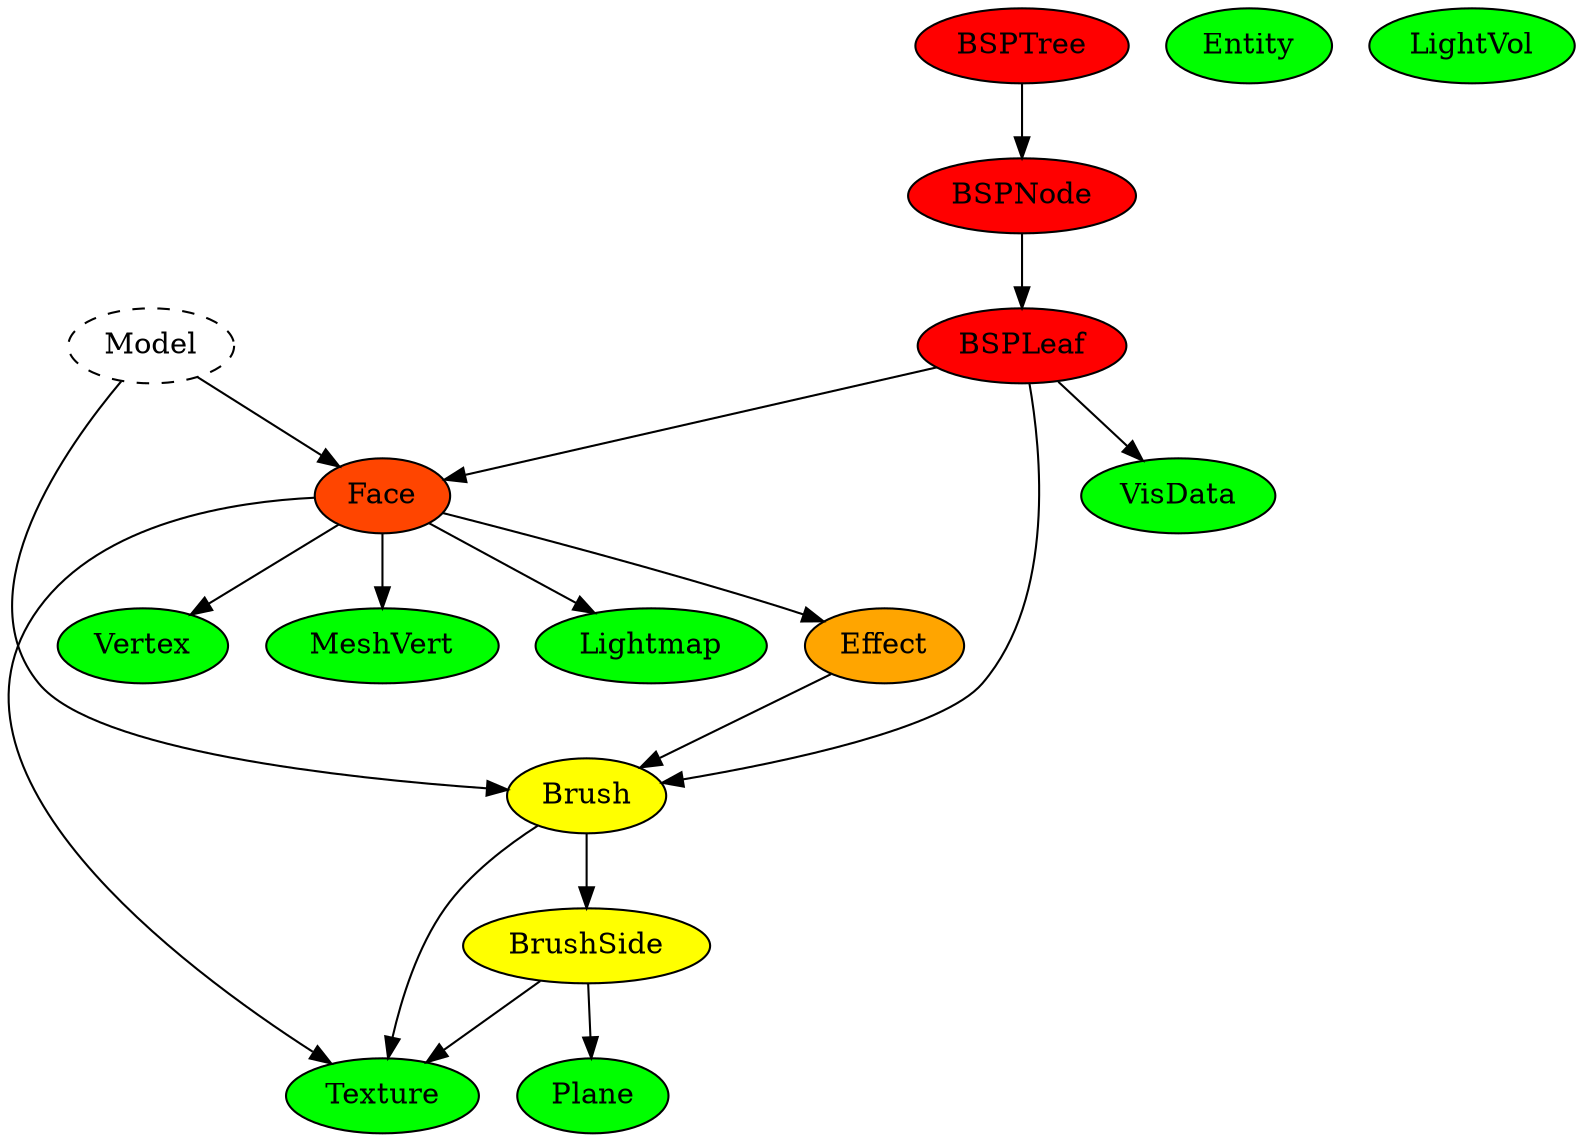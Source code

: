 digraph G {
    "Brush" -> "Texture"
    "Brush" -> "BrushSide"
    "BrushSide" -> "Plane"
    "BrushSide" -> "Texture"
    "Effect" -> "Brush"
    "Entity"
    "LightVol"
    "Face" -> "Texture"
    "Face" -> "Effect"
    "Face" -> "Vertex"
    "Face" -> "MeshVert"
    "Face" -> "Lightmap"
    "BSPTree" -> "BSPNode"
    "BSPNode" -> "BSPLeaf"
    "BSPLeaf" -> "Face"
    "BSPLeaf" -> "Brush"
    "BSPLeaf" -> "VisData"
    "Model" -> "Face"
    "Model" -> "Brush"

    Entity, Texture, Plane, Vertex, MeshVert, Lightmap, LightVol, VisData [ style=filled, fillcolor = green ]
    Brush, BrushSide [ style = filled, fillcolor = yellow ]
    Effect [ style = filled, fillcolor = orange ]
    Face [ style = filled, fillcolor = orangered ]
    BSPLeaf, BSPNode, BSPTree, Model [ style = filled, fillcolor = red ]
    Model [ style = dashed ]
}